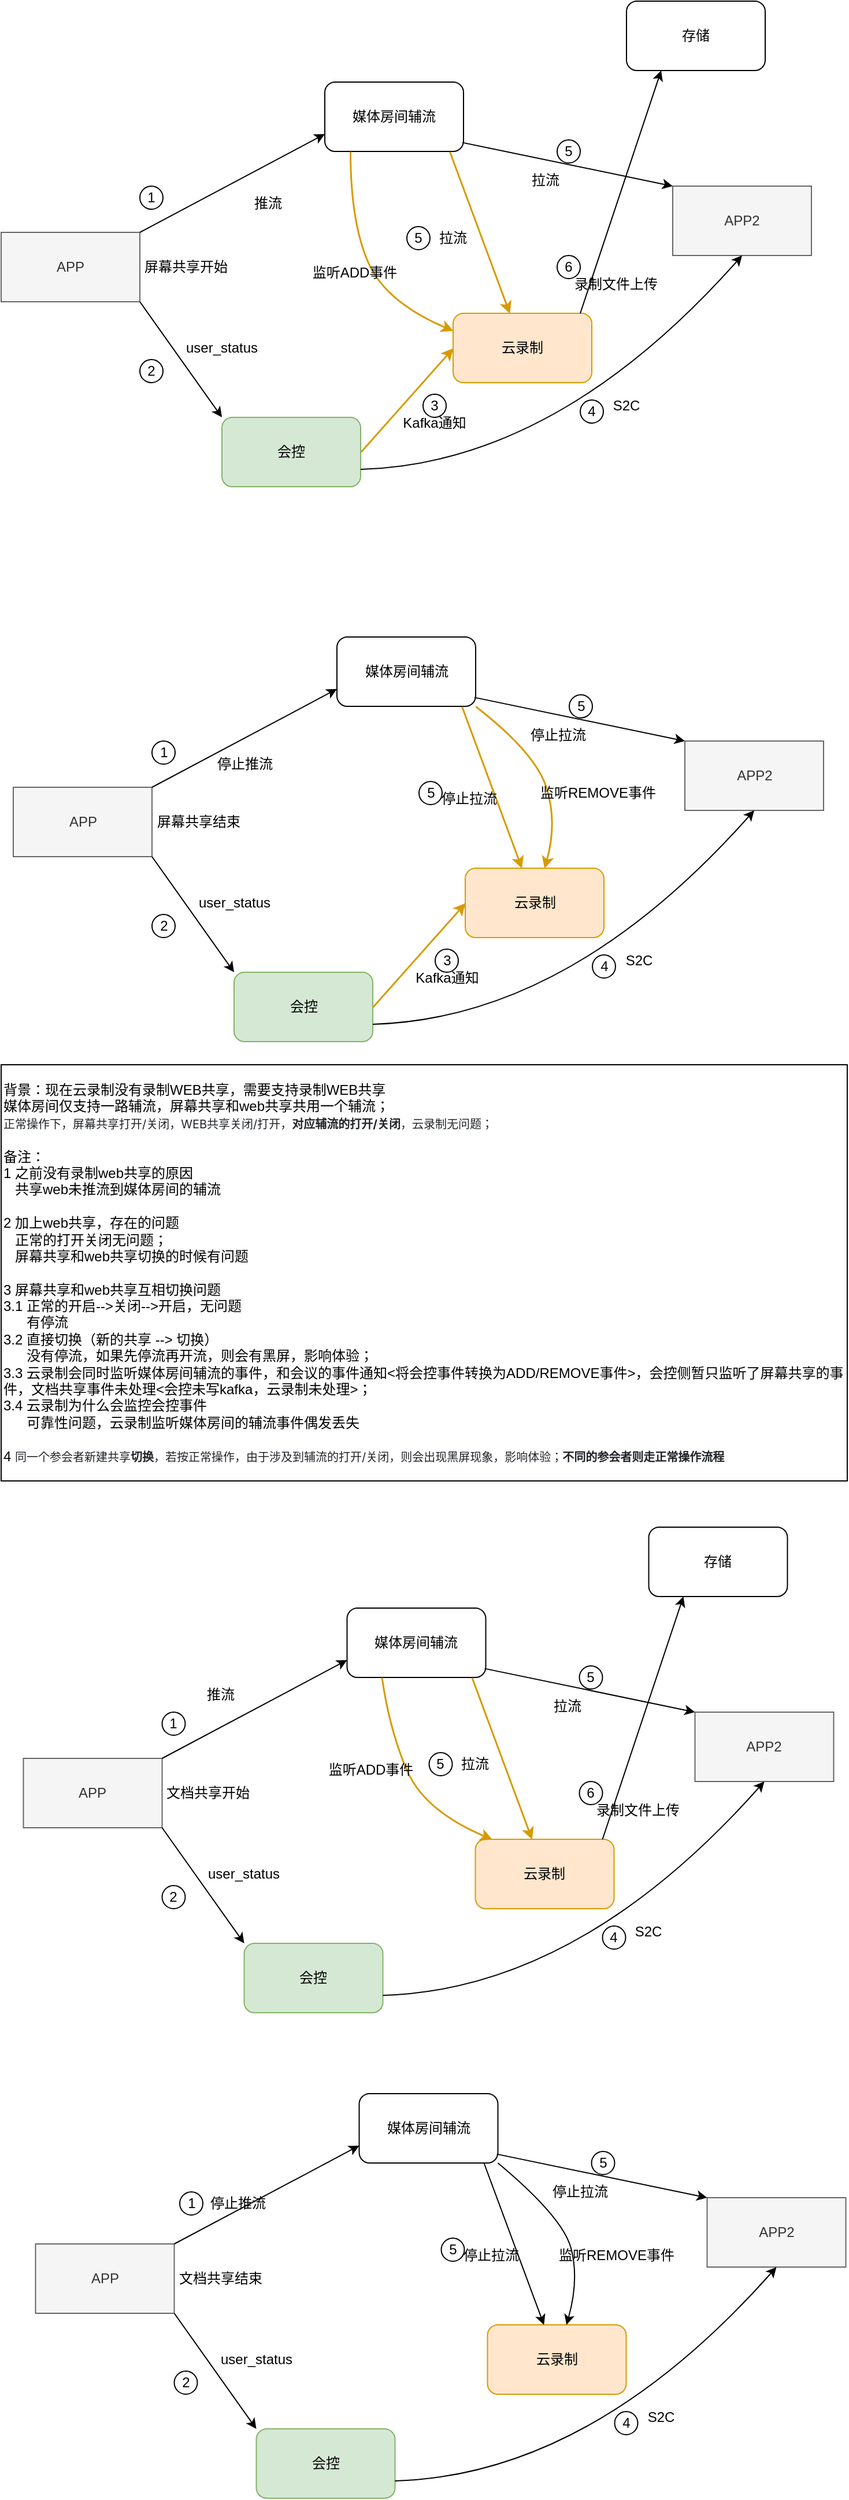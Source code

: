 <mxfile version="20.5.3" type="github">
  <diagram id="yNctnVORr8iHeDgj5QDI" name="第 1 页">
    <mxGraphModel dx="1671" dy="921" grid="1" gridSize="10" guides="1" tooltips="1" connect="1" arrows="1" fold="1" page="1" pageScale="1" pageWidth="827" pageHeight="1169" math="0" shadow="0">
      <root>
        <mxCell id="0" />
        <mxCell id="1" parent="0" />
        <mxCell id="jzBIFa5iqPdJyjCQvUZY-1" value="媒体房间辅流" style="rounded=1;whiteSpace=wrap;html=1;" parent="1" vertex="1">
          <mxGeometry x="338" y="110" width="120" height="60" as="geometry" />
        </mxCell>
        <mxCell id="jzBIFa5iqPdJyjCQvUZY-2" value="APP" style="rounded=0;whiteSpace=wrap;html=1;fillColor=#f5f5f5;fontColor=#333333;strokeColor=#666666;" parent="1" vertex="1">
          <mxGeometry x="58" y="240" width="120" height="60" as="geometry" />
        </mxCell>
        <mxCell id="jzBIFa5iqPdJyjCQvUZY-3" value="云录制" style="rounded=1;whiteSpace=wrap;html=1;fillColor=#ffe6cc;strokeColor=#d79b00;" parent="1" vertex="1">
          <mxGeometry x="449" y="310" width="120" height="60" as="geometry" />
        </mxCell>
        <mxCell id="jzBIFa5iqPdJyjCQvUZY-4" value="会控" style="rounded=1;whiteSpace=wrap;html=1;fillColor=#d5e8d4;strokeColor=#82b366;" parent="1" vertex="1">
          <mxGeometry x="249" y="400" width="120" height="60" as="geometry" />
        </mxCell>
        <mxCell id="jzBIFa5iqPdJyjCQvUZY-5" value="APP2" style="rounded=0;whiteSpace=wrap;html=1;fillColor=#f5f5f5;fontColor=#333333;strokeColor=#666666;" parent="1" vertex="1">
          <mxGeometry x="639" y="200" width="120" height="60" as="geometry" />
        </mxCell>
        <mxCell id="jzBIFa5iqPdJyjCQvUZY-6" value="" style="endArrow=classic;html=1;rounded=0;entryX=0;entryY=0.75;entryDx=0;entryDy=0;" parent="1" target="jzBIFa5iqPdJyjCQvUZY-1" edge="1">
          <mxGeometry width="50" height="50" relative="1" as="geometry">
            <mxPoint x="178" y="240" as="sourcePoint" />
            <mxPoint x="228" y="190" as="targetPoint" />
            <Array as="points" />
          </mxGeometry>
        </mxCell>
        <mxCell id="jzBIFa5iqPdJyjCQvUZY-7" value="" style="endArrow=classic;html=1;rounded=0;exitX=0.992;exitY=0.872;exitDx=0;exitDy=0;exitPerimeter=0;entryX=0;entryY=0;entryDx=0;entryDy=0;" parent="1" source="jzBIFa5iqPdJyjCQvUZY-1" target="jzBIFa5iqPdJyjCQvUZY-5" edge="1">
          <mxGeometry width="50" height="50" relative="1" as="geometry">
            <mxPoint x="459" y="510" as="sourcePoint" />
            <mxPoint x="509" y="460" as="targetPoint" />
          </mxGeometry>
        </mxCell>
        <mxCell id="jzBIFa5iqPdJyjCQvUZY-8" value="推流" style="rounded=0;whiteSpace=wrap;html=1;fillColor=none;strokeColor=none;" parent="1" vertex="1">
          <mxGeometry x="249" y="200" width="80" height="30" as="geometry" />
        </mxCell>
        <mxCell id="jzBIFa5iqPdJyjCQvUZY-9" value="拉流" style="rounded=0;whiteSpace=wrap;html=1;fillColor=none;strokeColor=none;" parent="1" vertex="1">
          <mxGeometry x="489" y="180" width="80" height="30" as="geometry" />
        </mxCell>
        <mxCell id="jzBIFa5iqPdJyjCQvUZY-10" value="" style="endArrow=classic;html=1;rounded=0;exitX=0.9;exitY=1.002;exitDx=0;exitDy=0;exitPerimeter=0;fillColor=#ffe6cc;strokeColor=#d79b00;strokeWidth=1.5;" parent="1" source="jzBIFa5iqPdJyjCQvUZY-1" target="jzBIFa5iqPdJyjCQvUZY-3" edge="1">
          <mxGeometry width="50" height="50" relative="1" as="geometry">
            <mxPoint x="569" y="510" as="sourcePoint" />
            <mxPoint x="619" y="460" as="targetPoint" />
          </mxGeometry>
        </mxCell>
        <mxCell id="jzBIFa5iqPdJyjCQvUZY-11" value="拉流" style="rounded=0;whiteSpace=wrap;html=1;fillColor=none;strokeColor=none;" parent="1" vertex="1">
          <mxGeometry x="409" y="230" width="80" height="30" as="geometry" />
        </mxCell>
        <mxCell id="jzBIFa5iqPdJyjCQvUZY-12" value="" style="endArrow=classic;html=1;rounded=0;exitX=1;exitY=1;exitDx=0;exitDy=0;entryX=0;entryY=0;entryDx=0;entryDy=0;" parent="1" source="jzBIFa5iqPdJyjCQvUZY-2" target="jzBIFa5iqPdJyjCQvUZY-4" edge="1">
          <mxGeometry width="50" height="50" relative="1" as="geometry">
            <mxPoint x="569" y="510" as="sourcePoint" />
            <mxPoint x="619" y="460" as="targetPoint" />
          </mxGeometry>
        </mxCell>
        <mxCell id="jzBIFa5iqPdJyjCQvUZY-13" value="user_status" style="rounded=0;whiteSpace=wrap;html=1;fillColor=none;strokeColor=none;" parent="1" vertex="1">
          <mxGeometry x="209" y="325" width="80" height="30" as="geometry" />
        </mxCell>
        <mxCell id="jzBIFa5iqPdJyjCQvUZY-14" value="" style="endArrow=classic;html=1;rounded=0;exitX=1;exitY=0.5;exitDx=0;exitDy=0;entryX=0;entryY=0.5;entryDx=0;entryDy=0;fillColor=#ffe6cc;strokeColor=#d79b00;strokeWidth=1.5;" parent="1" source="jzBIFa5iqPdJyjCQvUZY-4" target="jzBIFa5iqPdJyjCQvUZY-3" edge="1">
          <mxGeometry width="50" height="50" relative="1" as="geometry">
            <mxPoint x="569" y="510" as="sourcePoint" />
            <mxPoint x="619" y="460" as="targetPoint" />
          </mxGeometry>
        </mxCell>
        <mxCell id="jzBIFa5iqPdJyjCQvUZY-15" value="Kafka通知" style="rounded=0;whiteSpace=wrap;html=1;fillColor=none;strokeColor=none;" parent="1" vertex="1">
          <mxGeometry x="393" y="390" width="80" height="30" as="geometry" />
        </mxCell>
        <mxCell id="jzBIFa5iqPdJyjCQvUZY-16" value="屏幕共享开始" style="rounded=0;whiteSpace=wrap;html=1;fillColor=none;strokeColor=none;" parent="1" vertex="1">
          <mxGeometry x="178" y="255" width="80" height="30" as="geometry" />
        </mxCell>
        <mxCell id="jzBIFa5iqPdJyjCQvUZY-17" value="1" style="ellipse;whiteSpace=wrap;html=1;aspect=fixed;fillColor=none;" parent="1" vertex="1">
          <mxGeometry x="178" y="200" width="20" height="20" as="geometry" />
        </mxCell>
        <mxCell id="jzBIFa5iqPdJyjCQvUZY-19" value="2" style="ellipse;whiteSpace=wrap;html=1;aspect=fixed;fillColor=none;" parent="1" vertex="1">
          <mxGeometry x="178" y="350" width="20" height="20" as="geometry" />
        </mxCell>
        <mxCell id="jzBIFa5iqPdJyjCQvUZY-20" value="3" style="ellipse;whiteSpace=wrap;html=1;aspect=fixed;fillColor=none;" parent="1" vertex="1">
          <mxGeometry x="423" y="380" width="20" height="20" as="geometry" />
        </mxCell>
        <mxCell id="jzBIFa5iqPdJyjCQvUZY-23" value="" style="curved=1;endArrow=classic;html=1;rounded=0;exitX=1;exitY=0.75;exitDx=0;exitDy=0;entryX=0.5;entryY=1;entryDx=0;entryDy=0;" parent="1" source="jzBIFa5iqPdJyjCQvUZY-4" target="jzBIFa5iqPdJyjCQvUZY-5" edge="1">
          <mxGeometry width="50" height="50" relative="1" as="geometry">
            <mxPoint x="569" y="510" as="sourcePoint" />
            <mxPoint x="619" y="460" as="targetPoint" />
            <Array as="points">
              <mxPoint x="539" y="440" />
            </Array>
          </mxGeometry>
        </mxCell>
        <mxCell id="jzBIFa5iqPdJyjCQvUZY-24" value="S2C" style="rounded=0;whiteSpace=wrap;html=1;fillColor=none;strokeColor=none;" parent="1" vertex="1">
          <mxGeometry x="559" y="375" width="80" height="30" as="geometry" />
        </mxCell>
        <mxCell id="jzBIFa5iqPdJyjCQvUZY-26" value="4" style="ellipse;whiteSpace=wrap;html=1;aspect=fixed;fillColor=none;" parent="1" vertex="1">
          <mxGeometry x="559" y="385" width="20" height="20" as="geometry" />
        </mxCell>
        <mxCell id="jzBIFa5iqPdJyjCQvUZY-27" value="5" style="ellipse;whiteSpace=wrap;html=1;aspect=fixed;fillColor=none;" parent="1" vertex="1">
          <mxGeometry x="539" y="160" width="20" height="20" as="geometry" />
        </mxCell>
        <mxCell id="jzBIFa5iqPdJyjCQvUZY-28" value="5" style="ellipse;whiteSpace=wrap;html=1;aspect=fixed;fillColor=none;" parent="1" vertex="1">
          <mxGeometry x="409" y="235" width="20" height="20" as="geometry" />
        </mxCell>
        <mxCell id="jzBIFa5iqPdJyjCQvUZY-53" value="媒体房间辅流" style="rounded=1;whiteSpace=wrap;html=1;" parent="1" vertex="1">
          <mxGeometry x="348.5" y="590" width="120" height="60" as="geometry" />
        </mxCell>
        <mxCell id="jzBIFa5iqPdJyjCQvUZY-54" value="APP" style="rounded=0;whiteSpace=wrap;html=1;fillColor=#f5f5f5;fontColor=#333333;strokeColor=#666666;" parent="1" vertex="1">
          <mxGeometry x="68.5" y="720" width="120" height="60" as="geometry" />
        </mxCell>
        <mxCell id="jzBIFa5iqPdJyjCQvUZY-55" value="云录制" style="rounded=1;whiteSpace=wrap;html=1;fillColor=#ffe6cc;strokeColor=#d79b00;" parent="1" vertex="1">
          <mxGeometry x="459.5" y="790" width="120" height="60" as="geometry" />
        </mxCell>
        <mxCell id="jzBIFa5iqPdJyjCQvUZY-56" value="会控" style="rounded=1;whiteSpace=wrap;html=1;fillColor=#d5e8d4;strokeColor=#82b366;" parent="1" vertex="1">
          <mxGeometry x="259.5" y="880" width="120" height="60" as="geometry" />
        </mxCell>
        <mxCell id="jzBIFa5iqPdJyjCQvUZY-57" value="APP2" style="rounded=0;whiteSpace=wrap;html=1;fillColor=#f5f5f5;fontColor=#333333;strokeColor=#666666;" parent="1" vertex="1">
          <mxGeometry x="649.5" y="680" width="120" height="60" as="geometry" />
        </mxCell>
        <mxCell id="jzBIFa5iqPdJyjCQvUZY-58" value="" style="endArrow=classic;html=1;rounded=0;entryX=0;entryY=0.75;entryDx=0;entryDy=0;" parent="1" target="jzBIFa5iqPdJyjCQvUZY-53" edge="1">
          <mxGeometry width="50" height="50" relative="1" as="geometry">
            <mxPoint x="188.5" y="720" as="sourcePoint" />
            <mxPoint x="238.5" y="670" as="targetPoint" />
            <Array as="points" />
          </mxGeometry>
        </mxCell>
        <mxCell id="jzBIFa5iqPdJyjCQvUZY-59" value="" style="endArrow=classic;html=1;rounded=0;exitX=0.992;exitY=0.872;exitDx=0;exitDy=0;exitPerimeter=0;entryX=0;entryY=0;entryDx=0;entryDy=0;" parent="1" source="jzBIFa5iqPdJyjCQvUZY-53" target="jzBIFa5iqPdJyjCQvUZY-57" edge="1">
          <mxGeometry width="50" height="50" relative="1" as="geometry">
            <mxPoint x="469.5" y="990" as="sourcePoint" />
            <mxPoint x="519.5" y="940" as="targetPoint" />
          </mxGeometry>
        </mxCell>
        <mxCell id="jzBIFa5iqPdJyjCQvUZY-61" value="停止拉流" style="rounded=0;whiteSpace=wrap;html=1;fillColor=none;strokeColor=none;" parent="1" vertex="1">
          <mxGeometry x="499.5" y="660" width="80" height="30" as="geometry" />
        </mxCell>
        <mxCell id="jzBIFa5iqPdJyjCQvUZY-62" value="" style="endArrow=classic;html=1;rounded=0;exitX=0.9;exitY=1.002;exitDx=0;exitDy=0;exitPerimeter=0;fillColor=#ffe6cc;strokeColor=#d79b00;strokeWidth=1.5;" parent="1" source="jzBIFa5iqPdJyjCQvUZY-53" target="jzBIFa5iqPdJyjCQvUZY-55" edge="1">
          <mxGeometry width="50" height="50" relative="1" as="geometry">
            <mxPoint x="579.5" y="990" as="sourcePoint" />
            <mxPoint x="629.5" y="940" as="targetPoint" />
          </mxGeometry>
        </mxCell>
        <mxCell id="jzBIFa5iqPdJyjCQvUZY-63" value="停止拉流" style="rounded=0;whiteSpace=wrap;html=1;fillColor=none;strokeColor=none;" parent="1" vertex="1">
          <mxGeometry x="423" y="715" width="80" height="30" as="geometry" />
        </mxCell>
        <mxCell id="jzBIFa5iqPdJyjCQvUZY-64" value="" style="endArrow=classic;html=1;rounded=0;exitX=1;exitY=1;exitDx=0;exitDy=0;entryX=0;entryY=0;entryDx=0;entryDy=0;" parent="1" source="jzBIFa5iqPdJyjCQvUZY-54" target="jzBIFa5iqPdJyjCQvUZY-56" edge="1">
          <mxGeometry width="50" height="50" relative="1" as="geometry">
            <mxPoint x="579.5" y="990" as="sourcePoint" />
            <mxPoint x="629.5" y="940" as="targetPoint" />
          </mxGeometry>
        </mxCell>
        <mxCell id="jzBIFa5iqPdJyjCQvUZY-65" value="user_status" style="rounded=0;whiteSpace=wrap;html=1;fillColor=none;strokeColor=none;" parent="1" vertex="1">
          <mxGeometry x="219.5" y="805" width="80" height="30" as="geometry" />
        </mxCell>
        <mxCell id="jzBIFa5iqPdJyjCQvUZY-66" value="" style="endArrow=classic;html=1;rounded=0;exitX=1;exitY=0.5;exitDx=0;exitDy=0;entryX=0;entryY=0.5;entryDx=0;entryDy=0;strokeWidth=1.5;fillColor=#ffe6cc;strokeColor=#d79b00;" parent="1" source="jzBIFa5iqPdJyjCQvUZY-56" target="jzBIFa5iqPdJyjCQvUZY-55" edge="1">
          <mxGeometry width="50" height="50" relative="1" as="geometry">
            <mxPoint x="579.5" y="990" as="sourcePoint" />
            <mxPoint x="629.5" y="940" as="targetPoint" />
          </mxGeometry>
        </mxCell>
        <mxCell id="jzBIFa5iqPdJyjCQvUZY-67" value="Kafka通知" style="rounded=0;whiteSpace=wrap;html=1;fillColor=none;strokeColor=none;" parent="1" vertex="1">
          <mxGeometry x="403.5" y="870" width="80" height="30" as="geometry" />
        </mxCell>
        <mxCell id="jzBIFa5iqPdJyjCQvUZY-68" value="屏幕共享结束" style="rounded=0;whiteSpace=wrap;html=1;fillColor=none;strokeColor=none;" parent="1" vertex="1">
          <mxGeometry x="188.5" y="735" width="80" height="30" as="geometry" />
        </mxCell>
        <mxCell id="jzBIFa5iqPdJyjCQvUZY-69" value="1" style="ellipse;whiteSpace=wrap;html=1;aspect=fixed;fillColor=none;" parent="1" vertex="1">
          <mxGeometry x="188.5" y="680" width="20" height="20" as="geometry" />
        </mxCell>
        <mxCell id="jzBIFa5iqPdJyjCQvUZY-70" value="2" style="ellipse;whiteSpace=wrap;html=1;aspect=fixed;fillColor=none;" parent="1" vertex="1">
          <mxGeometry x="188.5" y="830" width="20" height="20" as="geometry" />
        </mxCell>
        <mxCell id="jzBIFa5iqPdJyjCQvUZY-71" value="3" style="ellipse;whiteSpace=wrap;html=1;aspect=fixed;fillColor=none;" parent="1" vertex="1">
          <mxGeometry x="433.5" y="860" width="20" height="20" as="geometry" />
        </mxCell>
        <mxCell id="jzBIFa5iqPdJyjCQvUZY-72" value="" style="curved=1;endArrow=classic;html=1;rounded=0;exitX=1;exitY=0.75;exitDx=0;exitDy=0;entryX=0.5;entryY=1;entryDx=0;entryDy=0;" parent="1" source="jzBIFa5iqPdJyjCQvUZY-56" target="jzBIFa5iqPdJyjCQvUZY-57" edge="1">
          <mxGeometry width="50" height="50" relative="1" as="geometry">
            <mxPoint x="579.5" y="990" as="sourcePoint" />
            <mxPoint x="629.5" y="940" as="targetPoint" />
            <Array as="points">
              <mxPoint x="549.5" y="920" />
            </Array>
          </mxGeometry>
        </mxCell>
        <mxCell id="jzBIFa5iqPdJyjCQvUZY-73" value="S2C" style="rounded=0;whiteSpace=wrap;html=1;fillColor=none;strokeColor=none;" parent="1" vertex="1">
          <mxGeometry x="569.5" y="855" width="80" height="30" as="geometry" />
        </mxCell>
        <mxCell id="jzBIFa5iqPdJyjCQvUZY-74" value="4" style="ellipse;whiteSpace=wrap;html=1;aspect=fixed;fillColor=none;" parent="1" vertex="1">
          <mxGeometry x="569.5" y="865" width="20" height="20" as="geometry" />
        </mxCell>
        <mxCell id="jzBIFa5iqPdJyjCQvUZY-75" value="5" style="ellipse;whiteSpace=wrap;html=1;aspect=fixed;fillColor=none;" parent="1" vertex="1">
          <mxGeometry x="549.5" y="640" width="20" height="20" as="geometry" />
        </mxCell>
        <mxCell id="jzBIFa5iqPdJyjCQvUZY-76" value="5" style="ellipse;whiteSpace=wrap;html=1;aspect=fixed;fillColor=none;" parent="1" vertex="1">
          <mxGeometry x="419.5" y="715" width="20" height="20" as="geometry" />
        </mxCell>
        <mxCell id="jzBIFa5iqPdJyjCQvUZY-77" value="停止推流" style="rounded=0;whiteSpace=wrap;html=1;fillColor=none;strokeColor=none;" parent="1" vertex="1">
          <mxGeometry x="229" y="685" width="80" height="30" as="geometry" />
        </mxCell>
        <mxCell id="jzBIFa5iqPdJyjCQvUZY-78" value="背景：现在云录制没有录制WEB共享，需要支持录制WEB共享&lt;br&gt;媒体房间仅支持一路辅流，屏幕共享和web共享共用一个辅流；&lt;br&gt;&lt;font style=&quot;font-size: 10px;&quot;&gt;&lt;span style=&quot;color: rgb(32, 35, 40); font-family: -apple-system, &amp;quot;PingFang SC&amp;quot;, &amp;quot;Microsoft YaHei&amp;quot;, &amp;quot;Hiragino Sans GB&amp;quot;, &amp;quot;Source Han Sans SC&amp;quot;, &amp;quot;Helvetica Neue&amp;quot;, Helvetica, Arial, &amp;quot;Segoe UI&amp;quot;; background-color: rgb(255, 255, 255);&quot;&gt;正常操作下，屏幕共享打开/关闭，WEB共享关闭/打开，&lt;/span&gt;&lt;strong style=&quot;margin: 0px; color: rgb(32, 35, 40); font-family: -apple-system, &amp;quot;PingFang SC&amp;quot;, &amp;quot;Microsoft YaHei&amp;quot;, &amp;quot;Hiragino Sans GB&amp;quot;, &amp;quot;Source Han Sans SC&amp;quot;, &amp;quot;Helvetica Neue&amp;quot;, Helvetica, Arial, &amp;quot;Segoe UI&amp;quot;; background-color: rgb(255, 255, 255);&quot;&gt;对应辅流的打开/关闭&lt;/strong&gt;&lt;span style=&quot;color: rgb(32, 35, 40); font-family: -apple-system, &amp;quot;PingFang SC&amp;quot;, &amp;quot;Microsoft YaHei&amp;quot;, &amp;quot;Hiragino Sans GB&amp;quot;, &amp;quot;Source Han Sans SC&amp;quot;, &amp;quot;Helvetica Neue&amp;quot;, Helvetica, Arial, &amp;quot;Segoe UI&amp;quot;; background-color: rgb(255, 255, 255);&quot;&gt;，云录制无问题；&lt;/span&gt;&lt;/font&gt;&lt;span style=&quot;color: rgb(32, 35, 40); font-family: -apple-system, &amp;quot;PingFang SC&amp;quot;, &amp;quot;Microsoft YaHei&amp;quot;, &amp;quot;Hiragino Sans GB&amp;quot;, &amp;quot;Source Han Sans SC&amp;quot;, &amp;quot;Helvetica Neue&amp;quot;, Helvetica, Arial, &amp;quot;Segoe UI&amp;quot;; background-color: rgb(255, 255, 255);&quot;&gt;&lt;br&gt;&lt;/span&gt;&lt;br&gt;备注：&lt;br&gt;1 之前没有录制web共享的原因&lt;br&gt;&amp;nbsp; &amp;nbsp;共享web未推流到媒体房间的辅流&lt;br&gt;&lt;br&gt;2 加上web共享，存在的问题&lt;br&gt;&amp;nbsp; &amp;nbsp;正常的打开关闭无问题；&lt;br&gt;&amp;nbsp; &amp;nbsp;屏幕共享和web共享切换的时候有问题&amp;nbsp; &amp;nbsp;&lt;br&gt;&lt;br&gt;3 屏幕共享和web共享互相切换问题&lt;br&gt;3.1 正常的开启--&amp;gt;关闭--&amp;gt;开启，无问题&lt;br&gt;&amp;nbsp; &amp;nbsp; &amp;nbsp; 有停流&lt;br&gt;3.2 直接切换（新的共享 --&amp;gt; 切换）&lt;br&gt;&amp;nbsp; &amp;nbsp; &amp;nbsp; 没有停流，如果先停流再开流，则会有黑屏，影响体验；&lt;br&gt;3.3 云录制会同时监听媒体房间辅流的事件，和会议的事件通知&amp;lt;将会控事件转换为ADD/REMOVE事件&amp;gt;，会控侧暂只监听了屏幕共享的事件，文档共享事件未处理&amp;lt;会控未写kafka，云录制未处理&amp;gt;；&lt;br&gt;3.4 云录制为什么会监控会控事件&lt;br&gt;&amp;nbsp; &amp;nbsp; &amp;nbsp; 可靠性问题，云录制监听媒体房间的辅流事件偶发丢失&lt;br&gt;&amp;nbsp; &amp;nbsp; &amp;nbsp; &amp;nbsp;&lt;br&gt;4&amp;nbsp;&lt;font style=&quot;font-size: 10px;&quot;&gt;&lt;span style=&quot;color: rgb(32, 35, 40); font-family: -apple-system, &amp;quot;PingFang SC&amp;quot;, &amp;quot;Microsoft YaHei&amp;quot;, &amp;quot;Hiragino Sans GB&amp;quot;, &amp;quot;Source Han Sans SC&amp;quot;, &amp;quot;Helvetica Neue&amp;quot;, Helvetica, Arial, &amp;quot;Segoe UI&amp;quot;; background-color: rgb(255, 255, 255);&quot;&gt;同一个参会者新建共享&lt;/span&gt;&lt;strong style=&quot;margin: 0px; color: rgb(32, 35, 40); font-family: -apple-system, &amp;quot;PingFang SC&amp;quot;, &amp;quot;Microsoft YaHei&amp;quot;, &amp;quot;Hiragino Sans GB&amp;quot;, &amp;quot;Source Han Sans SC&amp;quot;, &amp;quot;Helvetica Neue&amp;quot;, Helvetica, Arial, &amp;quot;Segoe UI&amp;quot;; background-color: rgb(255, 255, 255);&quot;&gt;切换&lt;/strong&gt;&lt;span style=&quot;color: rgb(32, 35, 40); font-family: -apple-system, &amp;quot;PingFang SC&amp;quot;, &amp;quot;Microsoft YaHei&amp;quot;, &amp;quot;Hiragino Sans GB&amp;quot;, &amp;quot;Source Han Sans SC&amp;quot;, &amp;quot;Helvetica Neue&amp;quot;, Helvetica, Arial, &amp;quot;Segoe UI&amp;quot;; background-color: rgb(255, 255, 255);&quot;&gt;，&lt;/span&gt;&lt;/font&gt;&lt;span style=&quot;color: rgb(32, 35, 40); font-family: -apple-system, &amp;quot;PingFang SC&amp;quot;, &amp;quot;Microsoft YaHei&amp;quot;, &amp;quot;Hiragino Sans GB&amp;quot;, &amp;quot;Source Han Sans SC&amp;quot;, &amp;quot;Helvetica Neue&amp;quot;, Helvetica, Arial, &amp;quot;Segoe UI&amp;quot;; background-color: rgb(255, 255, 255);&quot;&gt;&lt;font style=&quot;font-size: 10px;&quot;&gt;若按正常操作，由于涉及到辅流的打开/关闭，则会出现黑屏现象，影响体验；&lt;/font&gt;&lt;/span&gt;&lt;font style=&quot;font-size: 10px;&quot;&gt;&lt;strong style=&quot;margin: 0px; color: rgb(32, 35, 40); font-family: -apple-system, &amp;quot;PingFang SC&amp;quot;, &amp;quot;Microsoft YaHei&amp;quot;, &amp;quot;Hiragino Sans GB&amp;quot;, &amp;quot;Source Han Sans SC&amp;quot;, &amp;quot;Helvetica Neue&amp;quot;, Helvetica, Arial, &amp;quot;Segoe UI&amp;quot;; background-color: rgb(255, 255, 255);&quot;&gt;不同的参会者则走正常操作流程&lt;/strong&gt;&lt;/font&gt;" style="rounded=0;whiteSpace=wrap;html=1;fillColor=none;align=left;" parent="1" vertex="1">
          <mxGeometry x="58" y="960" width="732" height="360" as="geometry" />
        </mxCell>
        <mxCell id="jzBIFa5iqPdJyjCQvUZY-79" value="存储" style="rounded=1;whiteSpace=wrap;html=1;" parent="1" vertex="1">
          <mxGeometry x="599" y="40" width="120" height="60" as="geometry" />
        </mxCell>
        <mxCell id="jzBIFa5iqPdJyjCQvUZY-80" value="" style="endArrow=classic;html=1;rounded=0;entryX=0.25;entryY=1;entryDx=0;entryDy=0;" parent="1" target="jzBIFa5iqPdJyjCQvUZY-79" edge="1">
          <mxGeometry width="50" height="50" relative="1" as="geometry">
            <mxPoint x="559" y="310" as="sourcePoint" />
            <mxPoint x="609" y="260" as="targetPoint" />
          </mxGeometry>
        </mxCell>
        <mxCell id="jzBIFa5iqPdJyjCQvUZY-81" value="6" style="ellipse;whiteSpace=wrap;html=1;aspect=fixed;fillColor=none;" parent="1" vertex="1">
          <mxGeometry x="539" y="260" width="20" height="20" as="geometry" />
        </mxCell>
        <mxCell id="jzBIFa5iqPdJyjCQvUZY-82" value="录制文件上传" style="rounded=0;whiteSpace=wrap;html=1;fillColor=none;strokeColor=none;" parent="1" vertex="1">
          <mxGeometry x="549.5" y="270" width="80" height="30" as="geometry" />
        </mxCell>
        <mxCell id="jzBIFa5iqPdJyjCQvUZY-89" value="" style="curved=1;endArrow=classic;html=1;rounded=0;exitX=1;exitY=1;exitDx=0;exitDy=0;fillColor=#ffe6cc;strokeColor=#d79b00;strokeWidth=1.5;" parent="1" source="jzBIFa5iqPdJyjCQvUZY-53" target="jzBIFa5iqPdJyjCQvUZY-55" edge="1">
          <mxGeometry width="50" height="50" relative="1" as="geometry">
            <mxPoint x="609" y="800" as="sourcePoint" />
            <mxPoint x="659" y="750" as="targetPoint" />
            <Array as="points">
              <mxPoint x="520" y="690" />
              <mxPoint x="539" y="750" />
            </Array>
          </mxGeometry>
        </mxCell>
        <mxCell id="jzBIFa5iqPdJyjCQvUZY-90" value="监听REMOVE事件" style="rounded=0;whiteSpace=wrap;html=1;fillColor=none;strokeColor=none;" parent="1" vertex="1">
          <mxGeometry x="519" y="710" width="111" height="30" as="geometry" />
        </mxCell>
        <mxCell id="16BKLlQUqLRUqSds29D8-109" value="媒体房间辅流" style="rounded=1;whiteSpace=wrap;html=1;" vertex="1" parent="1">
          <mxGeometry x="357.25" y="1430" width="120" height="60" as="geometry" />
        </mxCell>
        <mxCell id="16BKLlQUqLRUqSds29D8-110" value="APP" style="rounded=0;whiteSpace=wrap;html=1;fillColor=#f5f5f5;fontColor=#333333;strokeColor=#666666;" vertex="1" parent="1">
          <mxGeometry x="77.25" y="1560" width="120" height="60" as="geometry" />
        </mxCell>
        <mxCell id="16BKLlQUqLRUqSds29D8-111" value="云录制" style="rounded=1;whiteSpace=wrap;html=1;fillColor=#ffe6cc;strokeColor=#d79b00;" vertex="1" parent="1">
          <mxGeometry x="468.25" y="1630" width="120" height="60" as="geometry" />
        </mxCell>
        <mxCell id="16BKLlQUqLRUqSds29D8-112" value="会控" style="rounded=1;whiteSpace=wrap;html=1;fillColor=#d5e8d4;strokeColor=#82b366;" vertex="1" parent="1">
          <mxGeometry x="268.25" y="1720" width="120" height="60" as="geometry" />
        </mxCell>
        <mxCell id="16BKLlQUqLRUqSds29D8-113" value="APP2" style="rounded=0;whiteSpace=wrap;html=1;fillColor=#f5f5f5;fontColor=#333333;strokeColor=#666666;" vertex="1" parent="1">
          <mxGeometry x="658.25" y="1520" width="120" height="60" as="geometry" />
        </mxCell>
        <mxCell id="16BKLlQUqLRUqSds29D8-114" value="" style="endArrow=classic;html=1;rounded=0;entryX=0;entryY=0.75;entryDx=0;entryDy=0;" edge="1" parent="1" target="16BKLlQUqLRUqSds29D8-109">
          <mxGeometry width="50" height="50" relative="1" as="geometry">
            <mxPoint x="197.25" y="1560" as="sourcePoint" />
            <mxPoint x="247.25" y="1510" as="targetPoint" />
            <Array as="points" />
          </mxGeometry>
        </mxCell>
        <mxCell id="16BKLlQUqLRUqSds29D8-115" value="" style="endArrow=classic;html=1;rounded=0;exitX=0.992;exitY=0.872;exitDx=0;exitDy=0;exitPerimeter=0;entryX=0;entryY=0;entryDx=0;entryDy=0;" edge="1" parent="1" source="16BKLlQUqLRUqSds29D8-109" target="16BKLlQUqLRUqSds29D8-113">
          <mxGeometry width="50" height="50" relative="1" as="geometry">
            <mxPoint x="478.25" y="1830" as="sourcePoint" />
            <mxPoint x="528.25" y="1780" as="targetPoint" />
          </mxGeometry>
        </mxCell>
        <mxCell id="16BKLlQUqLRUqSds29D8-116" value="推流" style="rounded=0;whiteSpace=wrap;html=1;fillColor=none;strokeColor=none;" vertex="1" parent="1">
          <mxGeometry x="207.75" y="1490" width="80" height="30" as="geometry" />
        </mxCell>
        <mxCell id="16BKLlQUqLRUqSds29D8-117" value="拉流" style="rounded=0;whiteSpace=wrap;html=1;fillColor=none;strokeColor=none;" vertex="1" parent="1">
          <mxGeometry x="508.25" y="1500" width="80" height="30" as="geometry" />
        </mxCell>
        <mxCell id="16BKLlQUqLRUqSds29D8-118" value="" style="endArrow=classic;html=1;rounded=0;exitX=0.9;exitY=1.002;exitDx=0;exitDy=0;exitPerimeter=0;fillColor=#ffe6cc;strokeColor=#d79b00;strokeWidth=1.5;" edge="1" parent="1" source="16BKLlQUqLRUqSds29D8-109" target="16BKLlQUqLRUqSds29D8-111">
          <mxGeometry width="50" height="50" relative="1" as="geometry">
            <mxPoint x="588.25" y="1830" as="sourcePoint" />
            <mxPoint x="638.25" y="1780" as="targetPoint" />
          </mxGeometry>
        </mxCell>
        <mxCell id="16BKLlQUqLRUqSds29D8-119" value="拉流" style="rounded=0;whiteSpace=wrap;html=1;fillColor=none;strokeColor=none;" vertex="1" parent="1">
          <mxGeometry x="428.25" y="1550" width="80" height="30" as="geometry" />
        </mxCell>
        <mxCell id="16BKLlQUqLRUqSds29D8-120" value="" style="endArrow=classic;html=1;rounded=0;exitX=1;exitY=1;exitDx=0;exitDy=0;entryX=0;entryY=0;entryDx=0;entryDy=0;" edge="1" parent="1" source="16BKLlQUqLRUqSds29D8-110" target="16BKLlQUqLRUqSds29D8-112">
          <mxGeometry width="50" height="50" relative="1" as="geometry">
            <mxPoint x="588.25" y="1830" as="sourcePoint" />
            <mxPoint x="638.25" y="1780" as="targetPoint" />
          </mxGeometry>
        </mxCell>
        <mxCell id="16BKLlQUqLRUqSds29D8-121" value="user_status" style="rounded=0;whiteSpace=wrap;html=1;fillColor=none;strokeColor=none;" vertex="1" parent="1">
          <mxGeometry x="228.25" y="1645" width="80" height="30" as="geometry" />
        </mxCell>
        <mxCell id="16BKLlQUqLRUqSds29D8-124" value="文档共享开始" style="rounded=0;whiteSpace=wrap;html=1;fillColor=none;strokeColor=none;" vertex="1" parent="1">
          <mxGeometry x="197.25" y="1575" width="80" height="30" as="geometry" />
        </mxCell>
        <mxCell id="16BKLlQUqLRUqSds29D8-125" value="1" style="ellipse;whiteSpace=wrap;html=1;aspect=fixed;fillColor=none;" vertex="1" parent="1">
          <mxGeometry x="197.25" y="1520" width="20" height="20" as="geometry" />
        </mxCell>
        <mxCell id="16BKLlQUqLRUqSds29D8-126" value="2" style="ellipse;whiteSpace=wrap;html=1;aspect=fixed;fillColor=none;" vertex="1" parent="1">
          <mxGeometry x="197.25" y="1670" width="20" height="20" as="geometry" />
        </mxCell>
        <mxCell id="16BKLlQUqLRUqSds29D8-128" value="" style="curved=1;endArrow=classic;html=1;rounded=0;exitX=1;exitY=0.75;exitDx=0;exitDy=0;entryX=0.5;entryY=1;entryDx=0;entryDy=0;" edge="1" parent="1" source="16BKLlQUqLRUqSds29D8-112" target="16BKLlQUqLRUqSds29D8-113">
          <mxGeometry width="50" height="50" relative="1" as="geometry">
            <mxPoint x="588.25" y="1830" as="sourcePoint" />
            <mxPoint x="638.25" y="1780" as="targetPoint" />
            <Array as="points">
              <mxPoint x="558.25" y="1760" />
            </Array>
          </mxGeometry>
        </mxCell>
        <mxCell id="16BKLlQUqLRUqSds29D8-129" value="S2C" style="rounded=0;whiteSpace=wrap;html=1;fillColor=none;strokeColor=none;" vertex="1" parent="1">
          <mxGeometry x="578.25" y="1695" width="80" height="30" as="geometry" />
        </mxCell>
        <mxCell id="16BKLlQUqLRUqSds29D8-130" value="4" style="ellipse;whiteSpace=wrap;html=1;aspect=fixed;fillColor=none;" vertex="1" parent="1">
          <mxGeometry x="578.25" y="1705" width="20" height="20" as="geometry" />
        </mxCell>
        <mxCell id="16BKLlQUqLRUqSds29D8-131" value="5" style="ellipse;whiteSpace=wrap;html=1;aspect=fixed;fillColor=none;" vertex="1" parent="1">
          <mxGeometry x="558.25" y="1480" width="20" height="20" as="geometry" />
        </mxCell>
        <mxCell id="16BKLlQUqLRUqSds29D8-132" value="5" style="ellipse;whiteSpace=wrap;html=1;aspect=fixed;fillColor=none;" vertex="1" parent="1">
          <mxGeometry x="428.25" y="1555" width="20" height="20" as="geometry" />
        </mxCell>
        <mxCell id="16BKLlQUqLRUqSds29D8-133" value="媒体房间辅流" style="rounded=1;whiteSpace=wrap;html=1;" vertex="1" parent="1">
          <mxGeometry x="367.75" y="1850" width="120" height="60" as="geometry" />
        </mxCell>
        <mxCell id="16BKLlQUqLRUqSds29D8-134" value="APP" style="rounded=0;whiteSpace=wrap;html=1;fillColor=#f5f5f5;fontColor=#333333;strokeColor=#666666;" vertex="1" parent="1">
          <mxGeometry x="87.75" y="1980" width="120" height="60" as="geometry" />
        </mxCell>
        <mxCell id="16BKLlQUqLRUqSds29D8-135" value="云录制" style="rounded=1;whiteSpace=wrap;html=1;fillColor=#ffe6cc;strokeColor=#d79b00;" vertex="1" parent="1">
          <mxGeometry x="478.75" y="2050" width="120" height="60" as="geometry" />
        </mxCell>
        <mxCell id="16BKLlQUqLRUqSds29D8-136" value="会控" style="rounded=1;whiteSpace=wrap;html=1;fillColor=#d5e8d4;strokeColor=#82b366;" vertex="1" parent="1">
          <mxGeometry x="278.75" y="2140" width="120" height="60" as="geometry" />
        </mxCell>
        <mxCell id="16BKLlQUqLRUqSds29D8-137" value="APP2" style="rounded=0;whiteSpace=wrap;html=1;fillColor=#f5f5f5;fontColor=#333333;strokeColor=#666666;" vertex="1" parent="1">
          <mxGeometry x="668.75" y="1940" width="120" height="60" as="geometry" />
        </mxCell>
        <mxCell id="16BKLlQUqLRUqSds29D8-138" value="" style="endArrow=classic;html=1;rounded=0;entryX=0;entryY=0.75;entryDx=0;entryDy=0;" edge="1" parent="1" target="16BKLlQUqLRUqSds29D8-133">
          <mxGeometry width="50" height="50" relative="1" as="geometry">
            <mxPoint x="207.75" y="1980" as="sourcePoint" />
            <mxPoint x="257.75" y="1930" as="targetPoint" />
            <Array as="points" />
          </mxGeometry>
        </mxCell>
        <mxCell id="16BKLlQUqLRUqSds29D8-139" value="" style="endArrow=classic;html=1;rounded=0;exitX=0.992;exitY=0.872;exitDx=0;exitDy=0;exitPerimeter=0;entryX=0;entryY=0;entryDx=0;entryDy=0;" edge="1" parent="1" source="16BKLlQUqLRUqSds29D8-133" target="16BKLlQUqLRUqSds29D8-137">
          <mxGeometry width="50" height="50" relative="1" as="geometry">
            <mxPoint x="488.75" y="2250" as="sourcePoint" />
            <mxPoint x="538.75" y="2200" as="targetPoint" />
          </mxGeometry>
        </mxCell>
        <mxCell id="16BKLlQUqLRUqSds29D8-140" value="停止拉流" style="rounded=0;whiteSpace=wrap;html=1;fillColor=none;strokeColor=none;" vertex="1" parent="1">
          <mxGeometry x="518.75" y="1920" width="80" height="30" as="geometry" />
        </mxCell>
        <mxCell id="16BKLlQUqLRUqSds29D8-141" value="" style="endArrow=classic;html=1;rounded=0;exitX=0.9;exitY=1.002;exitDx=0;exitDy=0;exitPerimeter=0;" edge="1" parent="1" source="16BKLlQUqLRUqSds29D8-133" target="16BKLlQUqLRUqSds29D8-135">
          <mxGeometry width="50" height="50" relative="1" as="geometry">
            <mxPoint x="598.75" y="2250" as="sourcePoint" />
            <mxPoint x="648.75" y="2200" as="targetPoint" />
          </mxGeometry>
        </mxCell>
        <mxCell id="16BKLlQUqLRUqSds29D8-142" value="停止拉流" style="rounded=0;whiteSpace=wrap;html=1;fillColor=none;strokeColor=none;" vertex="1" parent="1">
          <mxGeometry x="442.25" y="1975" width="80" height="30" as="geometry" />
        </mxCell>
        <mxCell id="16BKLlQUqLRUqSds29D8-143" value="" style="endArrow=classic;html=1;rounded=0;exitX=1;exitY=1;exitDx=0;exitDy=0;entryX=0;entryY=0;entryDx=0;entryDy=0;" edge="1" parent="1" source="16BKLlQUqLRUqSds29D8-134" target="16BKLlQUqLRUqSds29D8-136">
          <mxGeometry width="50" height="50" relative="1" as="geometry">
            <mxPoint x="598.75" y="2250" as="sourcePoint" />
            <mxPoint x="648.75" y="2200" as="targetPoint" />
          </mxGeometry>
        </mxCell>
        <mxCell id="16BKLlQUqLRUqSds29D8-144" value="user_status" style="rounded=0;whiteSpace=wrap;html=1;fillColor=none;strokeColor=none;" vertex="1" parent="1">
          <mxGeometry x="238.75" y="2065" width="80" height="30" as="geometry" />
        </mxCell>
        <mxCell id="16BKLlQUqLRUqSds29D8-147" value="文档共享结束" style="rounded=0;whiteSpace=wrap;html=1;fillColor=none;strokeColor=none;" vertex="1" parent="1">
          <mxGeometry x="207.75" y="1995" width="80" height="30" as="geometry" />
        </mxCell>
        <mxCell id="16BKLlQUqLRUqSds29D8-148" value="1" style="ellipse;whiteSpace=wrap;html=1;aspect=fixed;fillColor=none;" vertex="1" parent="1">
          <mxGeometry x="212.5" y="1935" width="20" height="20" as="geometry" />
        </mxCell>
        <mxCell id="16BKLlQUqLRUqSds29D8-149" value="2" style="ellipse;whiteSpace=wrap;html=1;aspect=fixed;fillColor=none;" vertex="1" parent="1">
          <mxGeometry x="207.75" y="2090" width="20" height="20" as="geometry" />
        </mxCell>
        <mxCell id="16BKLlQUqLRUqSds29D8-151" value="" style="curved=1;endArrow=classic;html=1;rounded=0;exitX=1;exitY=0.75;exitDx=0;exitDy=0;entryX=0.5;entryY=1;entryDx=0;entryDy=0;" edge="1" parent="1" source="16BKLlQUqLRUqSds29D8-136" target="16BKLlQUqLRUqSds29D8-137">
          <mxGeometry width="50" height="50" relative="1" as="geometry">
            <mxPoint x="598.75" y="2250" as="sourcePoint" />
            <mxPoint x="648.75" y="2200" as="targetPoint" />
            <Array as="points">
              <mxPoint x="568.75" y="2180" />
            </Array>
          </mxGeometry>
        </mxCell>
        <mxCell id="16BKLlQUqLRUqSds29D8-152" value="S2C" style="rounded=0;whiteSpace=wrap;html=1;fillColor=none;strokeColor=none;" vertex="1" parent="1">
          <mxGeometry x="588.75" y="2115" width="80" height="30" as="geometry" />
        </mxCell>
        <mxCell id="16BKLlQUqLRUqSds29D8-153" value="4" style="ellipse;whiteSpace=wrap;html=1;aspect=fixed;fillColor=none;" vertex="1" parent="1">
          <mxGeometry x="588.75" y="2125" width="20" height="20" as="geometry" />
        </mxCell>
        <mxCell id="16BKLlQUqLRUqSds29D8-154" value="5" style="ellipse;whiteSpace=wrap;html=1;aspect=fixed;fillColor=none;" vertex="1" parent="1">
          <mxGeometry x="568.75" y="1900" width="20" height="20" as="geometry" />
        </mxCell>
        <mxCell id="16BKLlQUqLRUqSds29D8-155" value="5" style="ellipse;whiteSpace=wrap;html=1;aspect=fixed;fillColor=none;" vertex="1" parent="1">
          <mxGeometry x="438.75" y="1975" width="20" height="20" as="geometry" />
        </mxCell>
        <mxCell id="16BKLlQUqLRUqSds29D8-156" value="停止推流" style="rounded=0;whiteSpace=wrap;html=1;fillColor=none;strokeColor=none;" vertex="1" parent="1">
          <mxGeometry x="223" y="1930" width="80" height="30" as="geometry" />
        </mxCell>
        <mxCell id="16BKLlQUqLRUqSds29D8-157" value="存储" style="rounded=1;whiteSpace=wrap;html=1;" vertex="1" parent="1">
          <mxGeometry x="618.25" y="1360" width="120" height="60" as="geometry" />
        </mxCell>
        <mxCell id="16BKLlQUqLRUqSds29D8-158" value="" style="endArrow=classic;html=1;rounded=0;entryX=0.25;entryY=1;entryDx=0;entryDy=0;" edge="1" parent="1" target="16BKLlQUqLRUqSds29D8-157">
          <mxGeometry width="50" height="50" relative="1" as="geometry">
            <mxPoint x="578.25" y="1630" as="sourcePoint" />
            <mxPoint x="628.25" y="1580" as="targetPoint" />
          </mxGeometry>
        </mxCell>
        <mxCell id="16BKLlQUqLRUqSds29D8-159" value="6" style="ellipse;whiteSpace=wrap;html=1;aspect=fixed;fillColor=none;" vertex="1" parent="1">
          <mxGeometry x="558.25" y="1580" width="20" height="20" as="geometry" />
        </mxCell>
        <mxCell id="16BKLlQUqLRUqSds29D8-160" value="录制文件上传" style="rounded=0;whiteSpace=wrap;html=1;fillColor=none;strokeColor=none;" vertex="1" parent="1">
          <mxGeometry x="568.75" y="1590" width="80" height="30" as="geometry" />
        </mxCell>
        <mxCell id="16BKLlQUqLRUqSds29D8-161" value="" style="curved=1;endArrow=classic;html=1;rounded=0;exitX=1;exitY=1;exitDx=0;exitDy=0;" edge="1" parent="1" source="16BKLlQUqLRUqSds29D8-133" target="16BKLlQUqLRUqSds29D8-135">
          <mxGeometry width="50" height="50" relative="1" as="geometry">
            <mxPoint x="628.25" y="2060" as="sourcePoint" />
            <mxPoint x="678.25" y="2010" as="targetPoint" />
            <Array as="points">
              <mxPoint x="543.5" y="1956.5" />
              <mxPoint x="558.25" y="2010" />
            </Array>
          </mxGeometry>
        </mxCell>
        <mxCell id="16BKLlQUqLRUqSds29D8-162" value="监听REMOVE事件" style="rounded=0;whiteSpace=wrap;html=1;fillColor=none;strokeColor=none;" vertex="1" parent="1">
          <mxGeometry x="538.25" y="1975" width="105.25" height="30" as="geometry" />
        </mxCell>
        <mxCell id="16BKLlQUqLRUqSds29D8-163" value="" style="curved=1;endArrow=classic;html=1;rounded=0;entryX=0;entryY=0.25;entryDx=0;entryDy=0;fillColor=#ffe6cc;strokeColor=#d79b00;strokeWidth=1.5;" edge="1" parent="1" target="jzBIFa5iqPdJyjCQvUZY-3">
          <mxGeometry width="50" height="50" relative="1" as="geometry">
            <mxPoint x="360" y="170" as="sourcePoint" />
            <mxPoint x="460" y="380" as="targetPoint" />
            <Array as="points">
              <mxPoint x="360" y="230" />
              <mxPoint x="390" y="300" />
            </Array>
          </mxGeometry>
        </mxCell>
        <mxCell id="16BKLlQUqLRUqSds29D8-165" value="监听ADD事件" style="rounded=0;whiteSpace=wrap;html=1;fillColor=none;strokeColor=none;" vertex="1" parent="1">
          <mxGeometry x="323.5" y="260" width="80" height="30" as="geometry" />
        </mxCell>
        <mxCell id="16BKLlQUqLRUqSds29D8-166" value="" style="curved=1;endArrow=classic;html=1;rounded=0;entryX=0;entryY=0.25;entryDx=0;entryDy=0;fillColor=#ffe6cc;strokeColor=#d79b00;strokeWidth=1.5;exitX=0.25;exitY=1;exitDx=0;exitDy=0;" edge="1" parent="1" source="16BKLlQUqLRUqSds29D8-109">
          <mxGeometry width="50" height="50" relative="1" as="geometry">
            <mxPoint x="393.75" y="1475" as="sourcePoint" />
            <mxPoint x="482.75" y="1630" as="targetPoint" />
            <Array as="points">
              <mxPoint x="393.75" y="1535" />
              <mxPoint x="423.75" y="1605" />
            </Array>
          </mxGeometry>
        </mxCell>
        <mxCell id="16BKLlQUqLRUqSds29D8-168" value="监听ADD事件" style="rounded=0;whiteSpace=wrap;html=1;fillColor=none;strokeColor=none;" vertex="1" parent="1">
          <mxGeometry x="337.5" y="1555" width="80" height="30" as="geometry" />
        </mxCell>
      </root>
    </mxGraphModel>
  </diagram>
</mxfile>
